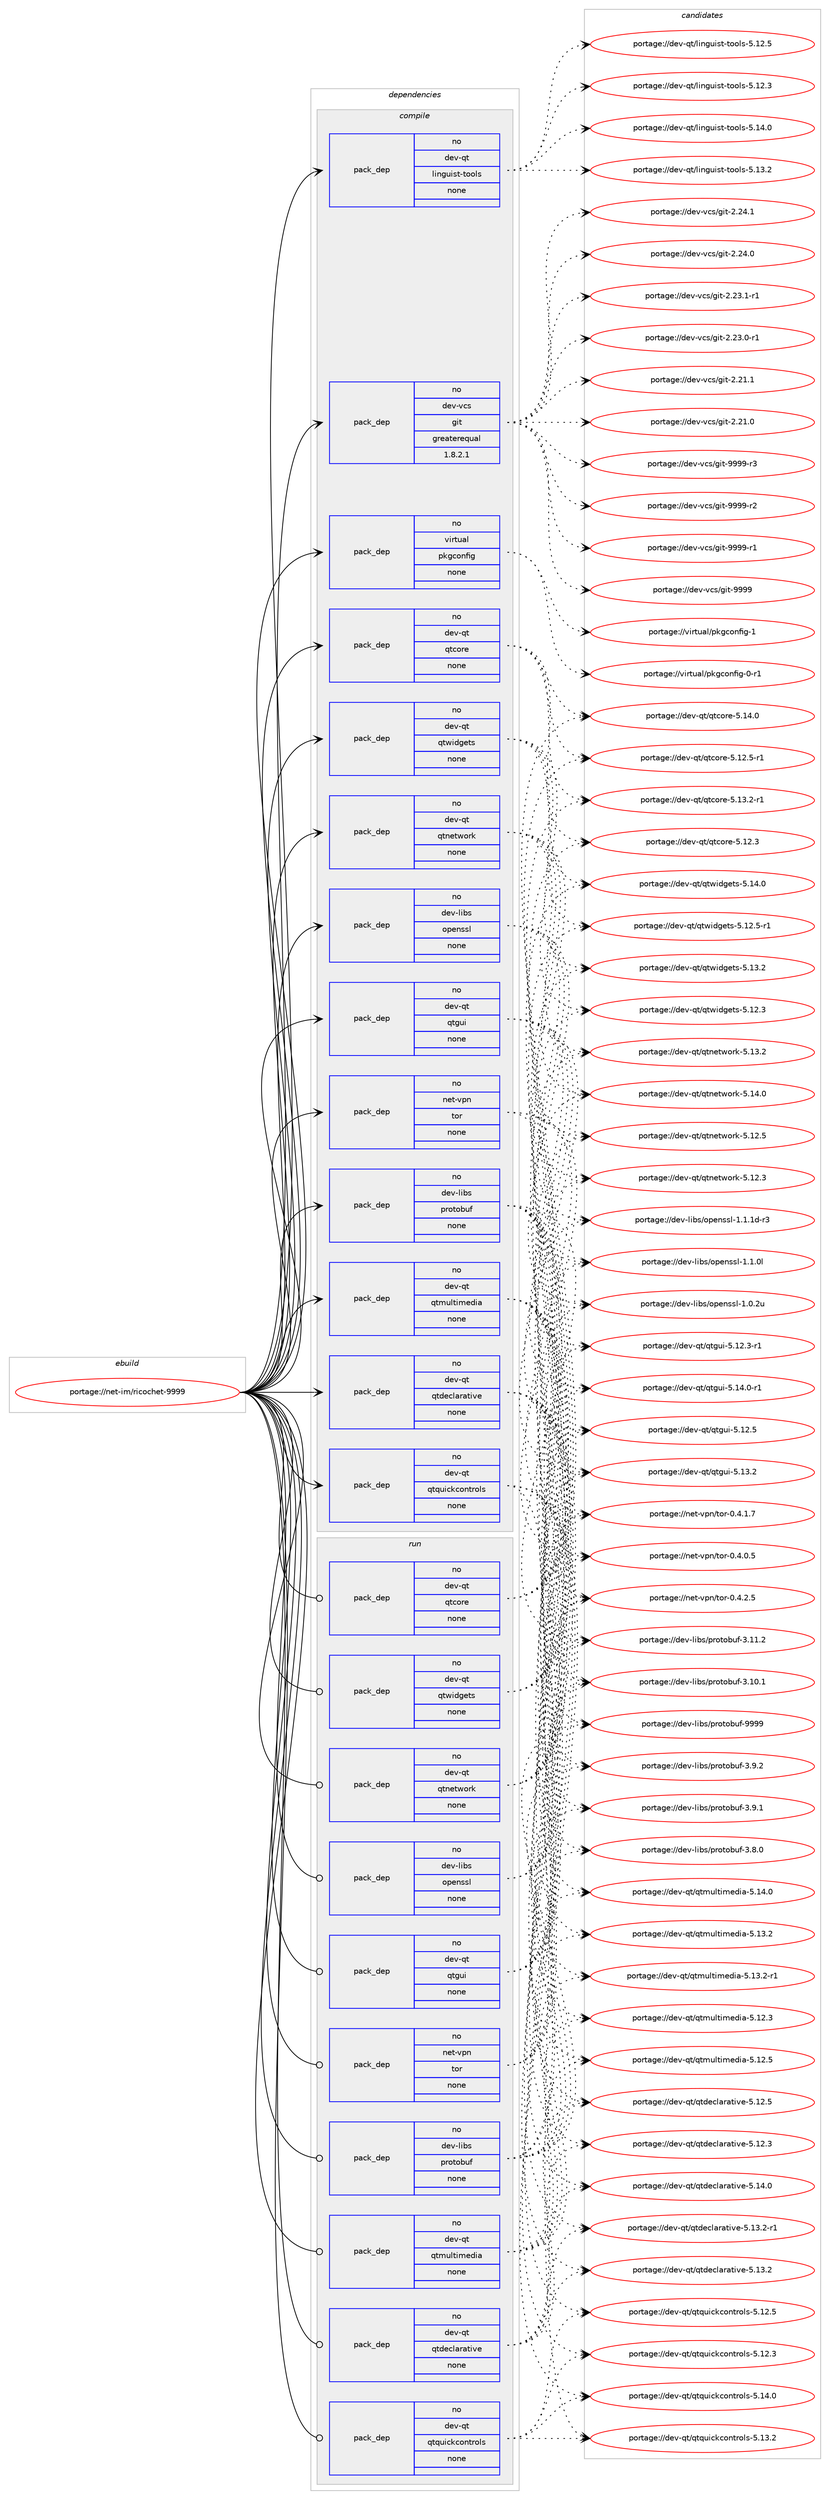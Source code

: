 digraph prolog {

# *************
# Graph options
# *************

newrank=true;
concentrate=true;
compound=true;
graph [rankdir=LR,fontname=Helvetica,fontsize=10,ranksep=1.5];#, ranksep=2.5, nodesep=0.2];
edge  [arrowhead=vee];
node  [fontname=Helvetica,fontsize=10];

# **********
# The ebuild
# **********

subgraph cluster_leftcol {
color=gray;
rank=same;
label=<<i>ebuild</i>>;
id [label="portage://net-im/ricochet-9999", color=red, width=4, href="../net-im/ricochet-9999.svg"];
}

# ****************
# The dependencies
# ****************

subgraph cluster_midcol {
color=gray;
label=<<i>dependencies</i>>;
subgraph cluster_compile {
fillcolor="#eeeeee";
style=filled;
label=<<i>compile</i>>;
subgraph pack118819 {
dependency153331 [label=<<TABLE BORDER="0" CELLBORDER="1" CELLSPACING="0" CELLPADDING="4" WIDTH="220"><TR><TD ROWSPAN="6" CELLPADDING="30">pack_dep</TD></TR><TR><TD WIDTH="110">no</TD></TR><TR><TD>dev-libs</TD></TR><TR><TD>openssl</TD></TR><TR><TD>none</TD></TR><TR><TD></TD></TR></TABLE>>, shape=none, color=blue];
}
id:e -> dependency153331:w [weight=20,style="solid",arrowhead="vee"];
subgraph pack118820 {
dependency153332 [label=<<TABLE BORDER="0" CELLBORDER="1" CELLSPACING="0" CELLPADDING="4" WIDTH="220"><TR><TD ROWSPAN="6" CELLPADDING="30">pack_dep</TD></TR><TR><TD WIDTH="110">no</TD></TR><TR><TD>dev-libs</TD></TR><TR><TD>protobuf</TD></TR><TR><TD>none</TD></TR><TR><TD></TD></TR></TABLE>>, shape=none, color=blue];
}
id:e -> dependency153332:w [weight=20,style="solid",arrowhead="vee"];
subgraph pack118821 {
dependency153333 [label=<<TABLE BORDER="0" CELLBORDER="1" CELLSPACING="0" CELLPADDING="4" WIDTH="220"><TR><TD ROWSPAN="6" CELLPADDING="30">pack_dep</TD></TR><TR><TD WIDTH="110">no</TD></TR><TR><TD>dev-qt</TD></TR><TR><TD>linguist-tools</TD></TR><TR><TD>none</TD></TR><TR><TD></TD></TR></TABLE>>, shape=none, color=blue];
}
id:e -> dependency153333:w [weight=20,style="solid",arrowhead="vee"];
subgraph pack118822 {
dependency153334 [label=<<TABLE BORDER="0" CELLBORDER="1" CELLSPACING="0" CELLPADDING="4" WIDTH="220"><TR><TD ROWSPAN="6" CELLPADDING="30">pack_dep</TD></TR><TR><TD WIDTH="110">no</TD></TR><TR><TD>dev-qt</TD></TR><TR><TD>qtcore</TD></TR><TR><TD>none</TD></TR><TR><TD></TD></TR></TABLE>>, shape=none, color=blue];
}
id:e -> dependency153334:w [weight=20,style="solid",arrowhead="vee"];
subgraph pack118823 {
dependency153335 [label=<<TABLE BORDER="0" CELLBORDER="1" CELLSPACING="0" CELLPADDING="4" WIDTH="220"><TR><TD ROWSPAN="6" CELLPADDING="30">pack_dep</TD></TR><TR><TD WIDTH="110">no</TD></TR><TR><TD>dev-qt</TD></TR><TR><TD>qtdeclarative</TD></TR><TR><TD>none</TD></TR><TR><TD></TD></TR></TABLE>>, shape=none, color=blue];
}
id:e -> dependency153335:w [weight=20,style="solid",arrowhead="vee"];
subgraph pack118824 {
dependency153336 [label=<<TABLE BORDER="0" CELLBORDER="1" CELLSPACING="0" CELLPADDING="4" WIDTH="220"><TR><TD ROWSPAN="6" CELLPADDING="30">pack_dep</TD></TR><TR><TD WIDTH="110">no</TD></TR><TR><TD>dev-qt</TD></TR><TR><TD>qtgui</TD></TR><TR><TD>none</TD></TR><TR><TD></TD></TR></TABLE>>, shape=none, color=blue];
}
id:e -> dependency153336:w [weight=20,style="solid",arrowhead="vee"];
subgraph pack118825 {
dependency153337 [label=<<TABLE BORDER="0" CELLBORDER="1" CELLSPACING="0" CELLPADDING="4" WIDTH="220"><TR><TD ROWSPAN="6" CELLPADDING="30">pack_dep</TD></TR><TR><TD WIDTH="110">no</TD></TR><TR><TD>dev-qt</TD></TR><TR><TD>qtmultimedia</TD></TR><TR><TD>none</TD></TR><TR><TD></TD></TR></TABLE>>, shape=none, color=blue];
}
id:e -> dependency153337:w [weight=20,style="solid",arrowhead="vee"];
subgraph pack118826 {
dependency153338 [label=<<TABLE BORDER="0" CELLBORDER="1" CELLSPACING="0" CELLPADDING="4" WIDTH="220"><TR><TD ROWSPAN="6" CELLPADDING="30">pack_dep</TD></TR><TR><TD WIDTH="110">no</TD></TR><TR><TD>dev-qt</TD></TR><TR><TD>qtnetwork</TD></TR><TR><TD>none</TD></TR><TR><TD></TD></TR></TABLE>>, shape=none, color=blue];
}
id:e -> dependency153338:w [weight=20,style="solid",arrowhead="vee"];
subgraph pack118827 {
dependency153339 [label=<<TABLE BORDER="0" CELLBORDER="1" CELLSPACING="0" CELLPADDING="4" WIDTH="220"><TR><TD ROWSPAN="6" CELLPADDING="30">pack_dep</TD></TR><TR><TD WIDTH="110">no</TD></TR><TR><TD>dev-qt</TD></TR><TR><TD>qtquickcontrols</TD></TR><TR><TD>none</TD></TR><TR><TD></TD></TR></TABLE>>, shape=none, color=blue];
}
id:e -> dependency153339:w [weight=20,style="solid",arrowhead="vee"];
subgraph pack118828 {
dependency153340 [label=<<TABLE BORDER="0" CELLBORDER="1" CELLSPACING="0" CELLPADDING="4" WIDTH="220"><TR><TD ROWSPAN="6" CELLPADDING="30">pack_dep</TD></TR><TR><TD WIDTH="110">no</TD></TR><TR><TD>dev-qt</TD></TR><TR><TD>qtwidgets</TD></TR><TR><TD>none</TD></TR><TR><TD></TD></TR></TABLE>>, shape=none, color=blue];
}
id:e -> dependency153340:w [weight=20,style="solid",arrowhead="vee"];
subgraph pack118829 {
dependency153341 [label=<<TABLE BORDER="0" CELLBORDER="1" CELLSPACING="0" CELLPADDING="4" WIDTH="220"><TR><TD ROWSPAN="6" CELLPADDING="30">pack_dep</TD></TR><TR><TD WIDTH="110">no</TD></TR><TR><TD>dev-vcs</TD></TR><TR><TD>git</TD></TR><TR><TD>greaterequal</TD></TR><TR><TD>1.8.2.1</TD></TR></TABLE>>, shape=none, color=blue];
}
id:e -> dependency153341:w [weight=20,style="solid",arrowhead="vee"];
subgraph pack118830 {
dependency153342 [label=<<TABLE BORDER="0" CELLBORDER="1" CELLSPACING="0" CELLPADDING="4" WIDTH="220"><TR><TD ROWSPAN="6" CELLPADDING="30">pack_dep</TD></TR><TR><TD WIDTH="110">no</TD></TR><TR><TD>net-vpn</TD></TR><TR><TD>tor</TD></TR><TR><TD>none</TD></TR><TR><TD></TD></TR></TABLE>>, shape=none, color=blue];
}
id:e -> dependency153342:w [weight=20,style="solid",arrowhead="vee"];
subgraph pack118831 {
dependency153343 [label=<<TABLE BORDER="0" CELLBORDER="1" CELLSPACING="0" CELLPADDING="4" WIDTH="220"><TR><TD ROWSPAN="6" CELLPADDING="30">pack_dep</TD></TR><TR><TD WIDTH="110">no</TD></TR><TR><TD>virtual</TD></TR><TR><TD>pkgconfig</TD></TR><TR><TD>none</TD></TR><TR><TD></TD></TR></TABLE>>, shape=none, color=blue];
}
id:e -> dependency153343:w [weight=20,style="solid",arrowhead="vee"];
}
subgraph cluster_compileandrun {
fillcolor="#eeeeee";
style=filled;
label=<<i>compile and run</i>>;
}
subgraph cluster_run {
fillcolor="#eeeeee";
style=filled;
label=<<i>run</i>>;
subgraph pack118832 {
dependency153344 [label=<<TABLE BORDER="0" CELLBORDER="1" CELLSPACING="0" CELLPADDING="4" WIDTH="220"><TR><TD ROWSPAN="6" CELLPADDING="30">pack_dep</TD></TR><TR><TD WIDTH="110">no</TD></TR><TR><TD>dev-libs</TD></TR><TR><TD>openssl</TD></TR><TR><TD>none</TD></TR><TR><TD></TD></TR></TABLE>>, shape=none, color=blue];
}
id:e -> dependency153344:w [weight=20,style="solid",arrowhead="odot"];
subgraph pack118833 {
dependency153345 [label=<<TABLE BORDER="0" CELLBORDER="1" CELLSPACING="0" CELLPADDING="4" WIDTH="220"><TR><TD ROWSPAN="6" CELLPADDING="30">pack_dep</TD></TR><TR><TD WIDTH="110">no</TD></TR><TR><TD>dev-libs</TD></TR><TR><TD>protobuf</TD></TR><TR><TD>none</TD></TR><TR><TD></TD></TR></TABLE>>, shape=none, color=blue];
}
id:e -> dependency153345:w [weight=20,style="solid",arrowhead="odot"];
subgraph pack118834 {
dependency153346 [label=<<TABLE BORDER="0" CELLBORDER="1" CELLSPACING="0" CELLPADDING="4" WIDTH="220"><TR><TD ROWSPAN="6" CELLPADDING="30">pack_dep</TD></TR><TR><TD WIDTH="110">no</TD></TR><TR><TD>dev-qt</TD></TR><TR><TD>qtcore</TD></TR><TR><TD>none</TD></TR><TR><TD></TD></TR></TABLE>>, shape=none, color=blue];
}
id:e -> dependency153346:w [weight=20,style="solid",arrowhead="odot"];
subgraph pack118835 {
dependency153347 [label=<<TABLE BORDER="0" CELLBORDER="1" CELLSPACING="0" CELLPADDING="4" WIDTH="220"><TR><TD ROWSPAN="6" CELLPADDING="30">pack_dep</TD></TR><TR><TD WIDTH="110">no</TD></TR><TR><TD>dev-qt</TD></TR><TR><TD>qtdeclarative</TD></TR><TR><TD>none</TD></TR><TR><TD></TD></TR></TABLE>>, shape=none, color=blue];
}
id:e -> dependency153347:w [weight=20,style="solid",arrowhead="odot"];
subgraph pack118836 {
dependency153348 [label=<<TABLE BORDER="0" CELLBORDER="1" CELLSPACING="0" CELLPADDING="4" WIDTH="220"><TR><TD ROWSPAN="6" CELLPADDING="30">pack_dep</TD></TR><TR><TD WIDTH="110">no</TD></TR><TR><TD>dev-qt</TD></TR><TR><TD>qtgui</TD></TR><TR><TD>none</TD></TR><TR><TD></TD></TR></TABLE>>, shape=none, color=blue];
}
id:e -> dependency153348:w [weight=20,style="solid",arrowhead="odot"];
subgraph pack118837 {
dependency153349 [label=<<TABLE BORDER="0" CELLBORDER="1" CELLSPACING="0" CELLPADDING="4" WIDTH="220"><TR><TD ROWSPAN="6" CELLPADDING="30">pack_dep</TD></TR><TR><TD WIDTH="110">no</TD></TR><TR><TD>dev-qt</TD></TR><TR><TD>qtmultimedia</TD></TR><TR><TD>none</TD></TR><TR><TD></TD></TR></TABLE>>, shape=none, color=blue];
}
id:e -> dependency153349:w [weight=20,style="solid",arrowhead="odot"];
subgraph pack118838 {
dependency153350 [label=<<TABLE BORDER="0" CELLBORDER="1" CELLSPACING="0" CELLPADDING="4" WIDTH="220"><TR><TD ROWSPAN="6" CELLPADDING="30">pack_dep</TD></TR><TR><TD WIDTH="110">no</TD></TR><TR><TD>dev-qt</TD></TR><TR><TD>qtnetwork</TD></TR><TR><TD>none</TD></TR><TR><TD></TD></TR></TABLE>>, shape=none, color=blue];
}
id:e -> dependency153350:w [weight=20,style="solid",arrowhead="odot"];
subgraph pack118839 {
dependency153351 [label=<<TABLE BORDER="0" CELLBORDER="1" CELLSPACING="0" CELLPADDING="4" WIDTH="220"><TR><TD ROWSPAN="6" CELLPADDING="30">pack_dep</TD></TR><TR><TD WIDTH="110">no</TD></TR><TR><TD>dev-qt</TD></TR><TR><TD>qtquickcontrols</TD></TR><TR><TD>none</TD></TR><TR><TD></TD></TR></TABLE>>, shape=none, color=blue];
}
id:e -> dependency153351:w [weight=20,style="solid",arrowhead="odot"];
subgraph pack118840 {
dependency153352 [label=<<TABLE BORDER="0" CELLBORDER="1" CELLSPACING="0" CELLPADDING="4" WIDTH="220"><TR><TD ROWSPAN="6" CELLPADDING="30">pack_dep</TD></TR><TR><TD WIDTH="110">no</TD></TR><TR><TD>dev-qt</TD></TR><TR><TD>qtwidgets</TD></TR><TR><TD>none</TD></TR><TR><TD></TD></TR></TABLE>>, shape=none, color=blue];
}
id:e -> dependency153352:w [weight=20,style="solid",arrowhead="odot"];
subgraph pack118841 {
dependency153353 [label=<<TABLE BORDER="0" CELLBORDER="1" CELLSPACING="0" CELLPADDING="4" WIDTH="220"><TR><TD ROWSPAN="6" CELLPADDING="30">pack_dep</TD></TR><TR><TD WIDTH="110">no</TD></TR><TR><TD>net-vpn</TD></TR><TR><TD>tor</TD></TR><TR><TD>none</TD></TR><TR><TD></TD></TR></TABLE>>, shape=none, color=blue];
}
id:e -> dependency153353:w [weight=20,style="solid",arrowhead="odot"];
}
}

# **************
# The candidates
# **************

subgraph cluster_choices {
rank=same;
color=gray;
label=<<i>candidates</i>>;

subgraph choice118819 {
color=black;
nodesep=1;
choice1001011184510810598115471111121011101151151084549464946491004511451 [label="portage://dev-libs/openssl-1.1.1d-r3", color=red, width=4,href="../dev-libs/openssl-1.1.1d-r3.svg"];
choice100101118451081059811547111112101110115115108454946494648108 [label="portage://dev-libs/openssl-1.1.0l", color=red, width=4,href="../dev-libs/openssl-1.1.0l.svg"];
choice100101118451081059811547111112101110115115108454946484650117 [label="portage://dev-libs/openssl-1.0.2u", color=red, width=4,href="../dev-libs/openssl-1.0.2u.svg"];
dependency153331:e -> choice1001011184510810598115471111121011101151151084549464946491004511451:w [style=dotted,weight="100"];
dependency153331:e -> choice100101118451081059811547111112101110115115108454946494648108:w [style=dotted,weight="100"];
dependency153331:e -> choice100101118451081059811547111112101110115115108454946484650117:w [style=dotted,weight="100"];
}
subgraph choice118820 {
color=black;
nodesep=1;
choice100101118451081059811547112114111116111981171024557575757 [label="portage://dev-libs/protobuf-9999", color=red, width=4,href="../dev-libs/protobuf-9999.svg"];
choice10010111845108105981154711211411111611198117102455146574650 [label="portage://dev-libs/protobuf-3.9.2", color=red, width=4,href="../dev-libs/protobuf-3.9.2.svg"];
choice10010111845108105981154711211411111611198117102455146574649 [label="portage://dev-libs/protobuf-3.9.1", color=red, width=4,href="../dev-libs/protobuf-3.9.1.svg"];
choice10010111845108105981154711211411111611198117102455146564648 [label="portage://dev-libs/protobuf-3.8.0", color=red, width=4,href="../dev-libs/protobuf-3.8.0.svg"];
choice1001011184510810598115471121141111161119811710245514649494650 [label="portage://dev-libs/protobuf-3.11.2", color=red, width=4,href="../dev-libs/protobuf-3.11.2.svg"];
choice1001011184510810598115471121141111161119811710245514649484649 [label="portage://dev-libs/protobuf-3.10.1", color=red, width=4,href="../dev-libs/protobuf-3.10.1.svg"];
dependency153332:e -> choice100101118451081059811547112114111116111981171024557575757:w [style=dotted,weight="100"];
dependency153332:e -> choice10010111845108105981154711211411111611198117102455146574650:w [style=dotted,weight="100"];
dependency153332:e -> choice10010111845108105981154711211411111611198117102455146574649:w [style=dotted,weight="100"];
dependency153332:e -> choice10010111845108105981154711211411111611198117102455146564648:w [style=dotted,weight="100"];
dependency153332:e -> choice1001011184510810598115471121141111161119811710245514649494650:w [style=dotted,weight="100"];
dependency153332:e -> choice1001011184510810598115471121141111161119811710245514649484649:w [style=dotted,weight="100"];
}
subgraph choice118821 {
color=black;
nodesep=1;
choice10010111845113116471081051101031171051151164511611111110811545534649524648 [label="portage://dev-qt/linguist-tools-5.14.0", color=red, width=4,href="../dev-qt/linguist-tools-5.14.0.svg"];
choice10010111845113116471081051101031171051151164511611111110811545534649514650 [label="portage://dev-qt/linguist-tools-5.13.2", color=red, width=4,href="../dev-qt/linguist-tools-5.13.2.svg"];
choice10010111845113116471081051101031171051151164511611111110811545534649504653 [label="portage://dev-qt/linguist-tools-5.12.5", color=red, width=4,href="../dev-qt/linguist-tools-5.12.5.svg"];
choice10010111845113116471081051101031171051151164511611111110811545534649504651 [label="portage://dev-qt/linguist-tools-5.12.3", color=red, width=4,href="../dev-qt/linguist-tools-5.12.3.svg"];
dependency153333:e -> choice10010111845113116471081051101031171051151164511611111110811545534649524648:w [style=dotted,weight="100"];
dependency153333:e -> choice10010111845113116471081051101031171051151164511611111110811545534649514650:w [style=dotted,weight="100"];
dependency153333:e -> choice10010111845113116471081051101031171051151164511611111110811545534649504653:w [style=dotted,weight="100"];
dependency153333:e -> choice10010111845113116471081051101031171051151164511611111110811545534649504651:w [style=dotted,weight="100"];
}
subgraph choice118822 {
color=black;
nodesep=1;
choice10010111845113116471131169911111410145534649524648 [label="portage://dev-qt/qtcore-5.14.0", color=red, width=4,href="../dev-qt/qtcore-5.14.0.svg"];
choice100101118451131164711311699111114101455346495146504511449 [label="portage://dev-qt/qtcore-5.13.2-r1", color=red, width=4,href="../dev-qt/qtcore-5.13.2-r1.svg"];
choice100101118451131164711311699111114101455346495046534511449 [label="portage://dev-qt/qtcore-5.12.5-r1", color=red, width=4,href="../dev-qt/qtcore-5.12.5-r1.svg"];
choice10010111845113116471131169911111410145534649504651 [label="portage://dev-qt/qtcore-5.12.3", color=red, width=4,href="../dev-qt/qtcore-5.12.3.svg"];
dependency153334:e -> choice10010111845113116471131169911111410145534649524648:w [style=dotted,weight="100"];
dependency153334:e -> choice100101118451131164711311699111114101455346495146504511449:w [style=dotted,weight="100"];
dependency153334:e -> choice100101118451131164711311699111114101455346495046534511449:w [style=dotted,weight="100"];
dependency153334:e -> choice10010111845113116471131169911111410145534649504651:w [style=dotted,weight="100"];
}
subgraph choice118823 {
color=black;
nodesep=1;
choice100101118451131164711311610010199108971149711610511810145534649524648 [label="portage://dev-qt/qtdeclarative-5.14.0", color=red, width=4,href="../dev-qt/qtdeclarative-5.14.0.svg"];
choice1001011184511311647113116100101991089711497116105118101455346495146504511449 [label="portage://dev-qt/qtdeclarative-5.13.2-r1", color=red, width=4,href="../dev-qt/qtdeclarative-5.13.2-r1.svg"];
choice100101118451131164711311610010199108971149711610511810145534649514650 [label="portage://dev-qt/qtdeclarative-5.13.2", color=red, width=4,href="../dev-qt/qtdeclarative-5.13.2.svg"];
choice100101118451131164711311610010199108971149711610511810145534649504653 [label="portage://dev-qt/qtdeclarative-5.12.5", color=red, width=4,href="../dev-qt/qtdeclarative-5.12.5.svg"];
choice100101118451131164711311610010199108971149711610511810145534649504651 [label="portage://dev-qt/qtdeclarative-5.12.3", color=red, width=4,href="../dev-qt/qtdeclarative-5.12.3.svg"];
dependency153335:e -> choice100101118451131164711311610010199108971149711610511810145534649524648:w [style=dotted,weight="100"];
dependency153335:e -> choice1001011184511311647113116100101991089711497116105118101455346495146504511449:w [style=dotted,weight="100"];
dependency153335:e -> choice100101118451131164711311610010199108971149711610511810145534649514650:w [style=dotted,weight="100"];
dependency153335:e -> choice100101118451131164711311610010199108971149711610511810145534649504653:w [style=dotted,weight="100"];
dependency153335:e -> choice100101118451131164711311610010199108971149711610511810145534649504651:w [style=dotted,weight="100"];
}
subgraph choice118824 {
color=black;
nodesep=1;
choice1001011184511311647113116103117105455346495246484511449 [label="portage://dev-qt/qtgui-5.14.0-r1", color=red, width=4,href="../dev-qt/qtgui-5.14.0-r1.svg"];
choice100101118451131164711311610311710545534649514650 [label="portage://dev-qt/qtgui-5.13.2", color=red, width=4,href="../dev-qt/qtgui-5.13.2.svg"];
choice100101118451131164711311610311710545534649504653 [label="portage://dev-qt/qtgui-5.12.5", color=red, width=4,href="../dev-qt/qtgui-5.12.5.svg"];
choice1001011184511311647113116103117105455346495046514511449 [label="portage://dev-qt/qtgui-5.12.3-r1", color=red, width=4,href="../dev-qt/qtgui-5.12.3-r1.svg"];
dependency153336:e -> choice1001011184511311647113116103117105455346495246484511449:w [style=dotted,weight="100"];
dependency153336:e -> choice100101118451131164711311610311710545534649514650:w [style=dotted,weight="100"];
dependency153336:e -> choice100101118451131164711311610311710545534649504653:w [style=dotted,weight="100"];
dependency153336:e -> choice1001011184511311647113116103117105455346495046514511449:w [style=dotted,weight="100"];
}
subgraph choice118825 {
color=black;
nodesep=1;
choice10010111845113116471131161091171081161051091011001059745534649524648 [label="portage://dev-qt/qtmultimedia-5.14.0", color=red, width=4,href="../dev-qt/qtmultimedia-5.14.0.svg"];
choice100101118451131164711311610911710811610510910110010597455346495146504511449 [label="portage://dev-qt/qtmultimedia-5.13.2-r1", color=red, width=4,href="../dev-qt/qtmultimedia-5.13.2-r1.svg"];
choice10010111845113116471131161091171081161051091011001059745534649514650 [label="portage://dev-qt/qtmultimedia-5.13.2", color=red, width=4,href="../dev-qt/qtmultimedia-5.13.2.svg"];
choice10010111845113116471131161091171081161051091011001059745534649504653 [label="portage://dev-qt/qtmultimedia-5.12.5", color=red, width=4,href="../dev-qt/qtmultimedia-5.12.5.svg"];
choice10010111845113116471131161091171081161051091011001059745534649504651 [label="portage://dev-qt/qtmultimedia-5.12.3", color=red, width=4,href="../dev-qt/qtmultimedia-5.12.3.svg"];
dependency153337:e -> choice10010111845113116471131161091171081161051091011001059745534649524648:w [style=dotted,weight="100"];
dependency153337:e -> choice100101118451131164711311610911710811610510910110010597455346495146504511449:w [style=dotted,weight="100"];
dependency153337:e -> choice10010111845113116471131161091171081161051091011001059745534649514650:w [style=dotted,weight="100"];
dependency153337:e -> choice10010111845113116471131161091171081161051091011001059745534649504653:w [style=dotted,weight="100"];
dependency153337:e -> choice10010111845113116471131161091171081161051091011001059745534649504651:w [style=dotted,weight="100"];
}
subgraph choice118826 {
color=black;
nodesep=1;
choice100101118451131164711311611010111611911111410745534649524648 [label="portage://dev-qt/qtnetwork-5.14.0", color=red, width=4,href="../dev-qt/qtnetwork-5.14.0.svg"];
choice100101118451131164711311611010111611911111410745534649514650 [label="portage://dev-qt/qtnetwork-5.13.2", color=red, width=4,href="../dev-qt/qtnetwork-5.13.2.svg"];
choice100101118451131164711311611010111611911111410745534649504653 [label="portage://dev-qt/qtnetwork-5.12.5", color=red, width=4,href="../dev-qt/qtnetwork-5.12.5.svg"];
choice100101118451131164711311611010111611911111410745534649504651 [label="portage://dev-qt/qtnetwork-5.12.3", color=red, width=4,href="../dev-qt/qtnetwork-5.12.3.svg"];
dependency153338:e -> choice100101118451131164711311611010111611911111410745534649524648:w [style=dotted,weight="100"];
dependency153338:e -> choice100101118451131164711311611010111611911111410745534649514650:w [style=dotted,weight="100"];
dependency153338:e -> choice100101118451131164711311611010111611911111410745534649504653:w [style=dotted,weight="100"];
dependency153338:e -> choice100101118451131164711311611010111611911111410745534649504651:w [style=dotted,weight="100"];
}
subgraph choice118827 {
color=black;
nodesep=1;
choice1001011184511311647113116113117105991079911111011611411110811545534649524648 [label="portage://dev-qt/qtquickcontrols-5.14.0", color=red, width=4,href="../dev-qt/qtquickcontrols-5.14.0.svg"];
choice1001011184511311647113116113117105991079911111011611411110811545534649514650 [label="portage://dev-qt/qtquickcontrols-5.13.2", color=red, width=4,href="../dev-qt/qtquickcontrols-5.13.2.svg"];
choice1001011184511311647113116113117105991079911111011611411110811545534649504653 [label="portage://dev-qt/qtquickcontrols-5.12.5", color=red, width=4,href="../dev-qt/qtquickcontrols-5.12.5.svg"];
choice1001011184511311647113116113117105991079911111011611411110811545534649504651 [label="portage://dev-qt/qtquickcontrols-5.12.3", color=red, width=4,href="../dev-qt/qtquickcontrols-5.12.3.svg"];
dependency153339:e -> choice1001011184511311647113116113117105991079911111011611411110811545534649524648:w [style=dotted,weight="100"];
dependency153339:e -> choice1001011184511311647113116113117105991079911111011611411110811545534649514650:w [style=dotted,weight="100"];
dependency153339:e -> choice1001011184511311647113116113117105991079911111011611411110811545534649504653:w [style=dotted,weight="100"];
dependency153339:e -> choice1001011184511311647113116113117105991079911111011611411110811545534649504651:w [style=dotted,weight="100"];
}
subgraph choice118828 {
color=black;
nodesep=1;
choice100101118451131164711311611910510010310111611545534649524648 [label="portage://dev-qt/qtwidgets-5.14.0", color=red, width=4,href="../dev-qt/qtwidgets-5.14.0.svg"];
choice100101118451131164711311611910510010310111611545534649514650 [label="portage://dev-qt/qtwidgets-5.13.2", color=red, width=4,href="../dev-qt/qtwidgets-5.13.2.svg"];
choice1001011184511311647113116119105100103101116115455346495046534511449 [label="portage://dev-qt/qtwidgets-5.12.5-r1", color=red, width=4,href="../dev-qt/qtwidgets-5.12.5-r1.svg"];
choice100101118451131164711311611910510010310111611545534649504651 [label="portage://dev-qt/qtwidgets-5.12.3", color=red, width=4,href="../dev-qt/qtwidgets-5.12.3.svg"];
dependency153340:e -> choice100101118451131164711311611910510010310111611545534649524648:w [style=dotted,weight="100"];
dependency153340:e -> choice100101118451131164711311611910510010310111611545534649514650:w [style=dotted,weight="100"];
dependency153340:e -> choice1001011184511311647113116119105100103101116115455346495046534511449:w [style=dotted,weight="100"];
dependency153340:e -> choice100101118451131164711311611910510010310111611545534649504651:w [style=dotted,weight="100"];
}
subgraph choice118829 {
color=black;
nodesep=1;
choice10010111845118991154710310511645575757574511451 [label="portage://dev-vcs/git-9999-r3", color=red, width=4,href="../dev-vcs/git-9999-r3.svg"];
choice10010111845118991154710310511645575757574511450 [label="portage://dev-vcs/git-9999-r2", color=red, width=4,href="../dev-vcs/git-9999-r2.svg"];
choice10010111845118991154710310511645575757574511449 [label="portage://dev-vcs/git-9999-r1", color=red, width=4,href="../dev-vcs/git-9999-r1.svg"];
choice1001011184511899115471031051164557575757 [label="portage://dev-vcs/git-9999", color=red, width=4,href="../dev-vcs/git-9999.svg"];
choice10010111845118991154710310511645504650524649 [label="portage://dev-vcs/git-2.24.1", color=red, width=4,href="../dev-vcs/git-2.24.1.svg"];
choice10010111845118991154710310511645504650524648 [label="portage://dev-vcs/git-2.24.0", color=red, width=4,href="../dev-vcs/git-2.24.0.svg"];
choice100101118451189911547103105116455046505146494511449 [label="portage://dev-vcs/git-2.23.1-r1", color=red, width=4,href="../dev-vcs/git-2.23.1-r1.svg"];
choice100101118451189911547103105116455046505146484511449 [label="portage://dev-vcs/git-2.23.0-r1", color=red, width=4,href="../dev-vcs/git-2.23.0-r1.svg"];
choice10010111845118991154710310511645504650494649 [label="portage://dev-vcs/git-2.21.1", color=red, width=4,href="../dev-vcs/git-2.21.1.svg"];
choice10010111845118991154710310511645504650494648 [label="portage://dev-vcs/git-2.21.0", color=red, width=4,href="../dev-vcs/git-2.21.0.svg"];
dependency153341:e -> choice10010111845118991154710310511645575757574511451:w [style=dotted,weight="100"];
dependency153341:e -> choice10010111845118991154710310511645575757574511450:w [style=dotted,weight="100"];
dependency153341:e -> choice10010111845118991154710310511645575757574511449:w [style=dotted,weight="100"];
dependency153341:e -> choice1001011184511899115471031051164557575757:w [style=dotted,weight="100"];
dependency153341:e -> choice10010111845118991154710310511645504650524649:w [style=dotted,weight="100"];
dependency153341:e -> choice10010111845118991154710310511645504650524648:w [style=dotted,weight="100"];
dependency153341:e -> choice100101118451189911547103105116455046505146494511449:w [style=dotted,weight="100"];
dependency153341:e -> choice100101118451189911547103105116455046505146484511449:w [style=dotted,weight="100"];
dependency153341:e -> choice10010111845118991154710310511645504650494649:w [style=dotted,weight="100"];
dependency153341:e -> choice10010111845118991154710310511645504650494648:w [style=dotted,weight="100"];
}
subgraph choice118830 {
color=black;
nodesep=1;
choice11010111645118112110471161111144548465246504653 [label="portage://net-vpn/tor-0.4.2.5", color=red, width=4,href="../net-vpn/tor-0.4.2.5.svg"];
choice11010111645118112110471161111144548465246494655 [label="portage://net-vpn/tor-0.4.1.7", color=red, width=4,href="../net-vpn/tor-0.4.1.7.svg"];
choice11010111645118112110471161111144548465246484653 [label="portage://net-vpn/tor-0.4.0.5", color=red, width=4,href="../net-vpn/tor-0.4.0.5.svg"];
dependency153342:e -> choice11010111645118112110471161111144548465246504653:w [style=dotted,weight="100"];
dependency153342:e -> choice11010111645118112110471161111144548465246494655:w [style=dotted,weight="100"];
dependency153342:e -> choice11010111645118112110471161111144548465246484653:w [style=dotted,weight="100"];
}
subgraph choice118831 {
color=black;
nodesep=1;
choice1181051141161179710847112107103991111101021051034549 [label="portage://virtual/pkgconfig-1", color=red, width=4,href="../virtual/pkgconfig-1.svg"];
choice11810511411611797108471121071039911111010210510345484511449 [label="portage://virtual/pkgconfig-0-r1", color=red, width=4,href="../virtual/pkgconfig-0-r1.svg"];
dependency153343:e -> choice1181051141161179710847112107103991111101021051034549:w [style=dotted,weight="100"];
dependency153343:e -> choice11810511411611797108471121071039911111010210510345484511449:w [style=dotted,weight="100"];
}
subgraph choice118832 {
color=black;
nodesep=1;
choice1001011184510810598115471111121011101151151084549464946491004511451 [label="portage://dev-libs/openssl-1.1.1d-r3", color=red, width=4,href="../dev-libs/openssl-1.1.1d-r3.svg"];
choice100101118451081059811547111112101110115115108454946494648108 [label="portage://dev-libs/openssl-1.1.0l", color=red, width=4,href="../dev-libs/openssl-1.1.0l.svg"];
choice100101118451081059811547111112101110115115108454946484650117 [label="portage://dev-libs/openssl-1.0.2u", color=red, width=4,href="../dev-libs/openssl-1.0.2u.svg"];
dependency153344:e -> choice1001011184510810598115471111121011101151151084549464946491004511451:w [style=dotted,weight="100"];
dependency153344:e -> choice100101118451081059811547111112101110115115108454946494648108:w [style=dotted,weight="100"];
dependency153344:e -> choice100101118451081059811547111112101110115115108454946484650117:w [style=dotted,weight="100"];
}
subgraph choice118833 {
color=black;
nodesep=1;
choice100101118451081059811547112114111116111981171024557575757 [label="portage://dev-libs/protobuf-9999", color=red, width=4,href="../dev-libs/protobuf-9999.svg"];
choice10010111845108105981154711211411111611198117102455146574650 [label="portage://dev-libs/protobuf-3.9.2", color=red, width=4,href="../dev-libs/protobuf-3.9.2.svg"];
choice10010111845108105981154711211411111611198117102455146574649 [label="portage://dev-libs/protobuf-3.9.1", color=red, width=4,href="../dev-libs/protobuf-3.9.1.svg"];
choice10010111845108105981154711211411111611198117102455146564648 [label="portage://dev-libs/protobuf-3.8.0", color=red, width=4,href="../dev-libs/protobuf-3.8.0.svg"];
choice1001011184510810598115471121141111161119811710245514649494650 [label="portage://dev-libs/protobuf-3.11.2", color=red, width=4,href="../dev-libs/protobuf-3.11.2.svg"];
choice1001011184510810598115471121141111161119811710245514649484649 [label="portage://dev-libs/protobuf-3.10.1", color=red, width=4,href="../dev-libs/protobuf-3.10.1.svg"];
dependency153345:e -> choice100101118451081059811547112114111116111981171024557575757:w [style=dotted,weight="100"];
dependency153345:e -> choice10010111845108105981154711211411111611198117102455146574650:w [style=dotted,weight="100"];
dependency153345:e -> choice10010111845108105981154711211411111611198117102455146574649:w [style=dotted,weight="100"];
dependency153345:e -> choice10010111845108105981154711211411111611198117102455146564648:w [style=dotted,weight="100"];
dependency153345:e -> choice1001011184510810598115471121141111161119811710245514649494650:w [style=dotted,weight="100"];
dependency153345:e -> choice1001011184510810598115471121141111161119811710245514649484649:w [style=dotted,weight="100"];
}
subgraph choice118834 {
color=black;
nodesep=1;
choice10010111845113116471131169911111410145534649524648 [label="portage://dev-qt/qtcore-5.14.0", color=red, width=4,href="../dev-qt/qtcore-5.14.0.svg"];
choice100101118451131164711311699111114101455346495146504511449 [label="portage://dev-qt/qtcore-5.13.2-r1", color=red, width=4,href="../dev-qt/qtcore-5.13.2-r1.svg"];
choice100101118451131164711311699111114101455346495046534511449 [label="portage://dev-qt/qtcore-5.12.5-r1", color=red, width=4,href="../dev-qt/qtcore-5.12.5-r1.svg"];
choice10010111845113116471131169911111410145534649504651 [label="portage://dev-qt/qtcore-5.12.3", color=red, width=4,href="../dev-qt/qtcore-5.12.3.svg"];
dependency153346:e -> choice10010111845113116471131169911111410145534649524648:w [style=dotted,weight="100"];
dependency153346:e -> choice100101118451131164711311699111114101455346495146504511449:w [style=dotted,weight="100"];
dependency153346:e -> choice100101118451131164711311699111114101455346495046534511449:w [style=dotted,weight="100"];
dependency153346:e -> choice10010111845113116471131169911111410145534649504651:w [style=dotted,weight="100"];
}
subgraph choice118835 {
color=black;
nodesep=1;
choice100101118451131164711311610010199108971149711610511810145534649524648 [label="portage://dev-qt/qtdeclarative-5.14.0", color=red, width=4,href="../dev-qt/qtdeclarative-5.14.0.svg"];
choice1001011184511311647113116100101991089711497116105118101455346495146504511449 [label="portage://dev-qt/qtdeclarative-5.13.2-r1", color=red, width=4,href="../dev-qt/qtdeclarative-5.13.2-r1.svg"];
choice100101118451131164711311610010199108971149711610511810145534649514650 [label="portage://dev-qt/qtdeclarative-5.13.2", color=red, width=4,href="../dev-qt/qtdeclarative-5.13.2.svg"];
choice100101118451131164711311610010199108971149711610511810145534649504653 [label="portage://dev-qt/qtdeclarative-5.12.5", color=red, width=4,href="../dev-qt/qtdeclarative-5.12.5.svg"];
choice100101118451131164711311610010199108971149711610511810145534649504651 [label="portage://dev-qt/qtdeclarative-5.12.3", color=red, width=4,href="../dev-qt/qtdeclarative-5.12.3.svg"];
dependency153347:e -> choice100101118451131164711311610010199108971149711610511810145534649524648:w [style=dotted,weight="100"];
dependency153347:e -> choice1001011184511311647113116100101991089711497116105118101455346495146504511449:w [style=dotted,weight="100"];
dependency153347:e -> choice100101118451131164711311610010199108971149711610511810145534649514650:w [style=dotted,weight="100"];
dependency153347:e -> choice100101118451131164711311610010199108971149711610511810145534649504653:w [style=dotted,weight="100"];
dependency153347:e -> choice100101118451131164711311610010199108971149711610511810145534649504651:w [style=dotted,weight="100"];
}
subgraph choice118836 {
color=black;
nodesep=1;
choice1001011184511311647113116103117105455346495246484511449 [label="portage://dev-qt/qtgui-5.14.0-r1", color=red, width=4,href="../dev-qt/qtgui-5.14.0-r1.svg"];
choice100101118451131164711311610311710545534649514650 [label="portage://dev-qt/qtgui-5.13.2", color=red, width=4,href="../dev-qt/qtgui-5.13.2.svg"];
choice100101118451131164711311610311710545534649504653 [label="portage://dev-qt/qtgui-5.12.5", color=red, width=4,href="../dev-qt/qtgui-5.12.5.svg"];
choice1001011184511311647113116103117105455346495046514511449 [label="portage://dev-qt/qtgui-5.12.3-r1", color=red, width=4,href="../dev-qt/qtgui-5.12.3-r1.svg"];
dependency153348:e -> choice1001011184511311647113116103117105455346495246484511449:w [style=dotted,weight="100"];
dependency153348:e -> choice100101118451131164711311610311710545534649514650:w [style=dotted,weight="100"];
dependency153348:e -> choice100101118451131164711311610311710545534649504653:w [style=dotted,weight="100"];
dependency153348:e -> choice1001011184511311647113116103117105455346495046514511449:w [style=dotted,weight="100"];
}
subgraph choice118837 {
color=black;
nodesep=1;
choice10010111845113116471131161091171081161051091011001059745534649524648 [label="portage://dev-qt/qtmultimedia-5.14.0", color=red, width=4,href="../dev-qt/qtmultimedia-5.14.0.svg"];
choice100101118451131164711311610911710811610510910110010597455346495146504511449 [label="portage://dev-qt/qtmultimedia-5.13.2-r1", color=red, width=4,href="../dev-qt/qtmultimedia-5.13.2-r1.svg"];
choice10010111845113116471131161091171081161051091011001059745534649514650 [label="portage://dev-qt/qtmultimedia-5.13.2", color=red, width=4,href="../dev-qt/qtmultimedia-5.13.2.svg"];
choice10010111845113116471131161091171081161051091011001059745534649504653 [label="portage://dev-qt/qtmultimedia-5.12.5", color=red, width=4,href="../dev-qt/qtmultimedia-5.12.5.svg"];
choice10010111845113116471131161091171081161051091011001059745534649504651 [label="portage://dev-qt/qtmultimedia-5.12.3", color=red, width=4,href="../dev-qt/qtmultimedia-5.12.3.svg"];
dependency153349:e -> choice10010111845113116471131161091171081161051091011001059745534649524648:w [style=dotted,weight="100"];
dependency153349:e -> choice100101118451131164711311610911710811610510910110010597455346495146504511449:w [style=dotted,weight="100"];
dependency153349:e -> choice10010111845113116471131161091171081161051091011001059745534649514650:w [style=dotted,weight="100"];
dependency153349:e -> choice10010111845113116471131161091171081161051091011001059745534649504653:w [style=dotted,weight="100"];
dependency153349:e -> choice10010111845113116471131161091171081161051091011001059745534649504651:w [style=dotted,weight="100"];
}
subgraph choice118838 {
color=black;
nodesep=1;
choice100101118451131164711311611010111611911111410745534649524648 [label="portage://dev-qt/qtnetwork-5.14.0", color=red, width=4,href="../dev-qt/qtnetwork-5.14.0.svg"];
choice100101118451131164711311611010111611911111410745534649514650 [label="portage://dev-qt/qtnetwork-5.13.2", color=red, width=4,href="../dev-qt/qtnetwork-5.13.2.svg"];
choice100101118451131164711311611010111611911111410745534649504653 [label="portage://dev-qt/qtnetwork-5.12.5", color=red, width=4,href="../dev-qt/qtnetwork-5.12.5.svg"];
choice100101118451131164711311611010111611911111410745534649504651 [label="portage://dev-qt/qtnetwork-5.12.3", color=red, width=4,href="../dev-qt/qtnetwork-5.12.3.svg"];
dependency153350:e -> choice100101118451131164711311611010111611911111410745534649524648:w [style=dotted,weight="100"];
dependency153350:e -> choice100101118451131164711311611010111611911111410745534649514650:w [style=dotted,weight="100"];
dependency153350:e -> choice100101118451131164711311611010111611911111410745534649504653:w [style=dotted,weight="100"];
dependency153350:e -> choice100101118451131164711311611010111611911111410745534649504651:w [style=dotted,weight="100"];
}
subgraph choice118839 {
color=black;
nodesep=1;
choice1001011184511311647113116113117105991079911111011611411110811545534649524648 [label="portage://dev-qt/qtquickcontrols-5.14.0", color=red, width=4,href="../dev-qt/qtquickcontrols-5.14.0.svg"];
choice1001011184511311647113116113117105991079911111011611411110811545534649514650 [label="portage://dev-qt/qtquickcontrols-5.13.2", color=red, width=4,href="../dev-qt/qtquickcontrols-5.13.2.svg"];
choice1001011184511311647113116113117105991079911111011611411110811545534649504653 [label="portage://dev-qt/qtquickcontrols-5.12.5", color=red, width=4,href="../dev-qt/qtquickcontrols-5.12.5.svg"];
choice1001011184511311647113116113117105991079911111011611411110811545534649504651 [label="portage://dev-qt/qtquickcontrols-5.12.3", color=red, width=4,href="../dev-qt/qtquickcontrols-5.12.3.svg"];
dependency153351:e -> choice1001011184511311647113116113117105991079911111011611411110811545534649524648:w [style=dotted,weight="100"];
dependency153351:e -> choice1001011184511311647113116113117105991079911111011611411110811545534649514650:w [style=dotted,weight="100"];
dependency153351:e -> choice1001011184511311647113116113117105991079911111011611411110811545534649504653:w [style=dotted,weight="100"];
dependency153351:e -> choice1001011184511311647113116113117105991079911111011611411110811545534649504651:w [style=dotted,weight="100"];
}
subgraph choice118840 {
color=black;
nodesep=1;
choice100101118451131164711311611910510010310111611545534649524648 [label="portage://dev-qt/qtwidgets-5.14.0", color=red, width=4,href="../dev-qt/qtwidgets-5.14.0.svg"];
choice100101118451131164711311611910510010310111611545534649514650 [label="portage://dev-qt/qtwidgets-5.13.2", color=red, width=4,href="../dev-qt/qtwidgets-5.13.2.svg"];
choice1001011184511311647113116119105100103101116115455346495046534511449 [label="portage://dev-qt/qtwidgets-5.12.5-r1", color=red, width=4,href="../dev-qt/qtwidgets-5.12.5-r1.svg"];
choice100101118451131164711311611910510010310111611545534649504651 [label="portage://dev-qt/qtwidgets-5.12.3", color=red, width=4,href="../dev-qt/qtwidgets-5.12.3.svg"];
dependency153352:e -> choice100101118451131164711311611910510010310111611545534649524648:w [style=dotted,weight="100"];
dependency153352:e -> choice100101118451131164711311611910510010310111611545534649514650:w [style=dotted,weight="100"];
dependency153352:e -> choice1001011184511311647113116119105100103101116115455346495046534511449:w [style=dotted,weight="100"];
dependency153352:e -> choice100101118451131164711311611910510010310111611545534649504651:w [style=dotted,weight="100"];
}
subgraph choice118841 {
color=black;
nodesep=1;
choice11010111645118112110471161111144548465246504653 [label="portage://net-vpn/tor-0.4.2.5", color=red, width=4,href="../net-vpn/tor-0.4.2.5.svg"];
choice11010111645118112110471161111144548465246494655 [label="portage://net-vpn/tor-0.4.1.7", color=red, width=4,href="../net-vpn/tor-0.4.1.7.svg"];
choice11010111645118112110471161111144548465246484653 [label="portage://net-vpn/tor-0.4.0.5", color=red, width=4,href="../net-vpn/tor-0.4.0.5.svg"];
dependency153353:e -> choice11010111645118112110471161111144548465246504653:w [style=dotted,weight="100"];
dependency153353:e -> choice11010111645118112110471161111144548465246494655:w [style=dotted,weight="100"];
dependency153353:e -> choice11010111645118112110471161111144548465246484653:w [style=dotted,weight="100"];
}
}

}
